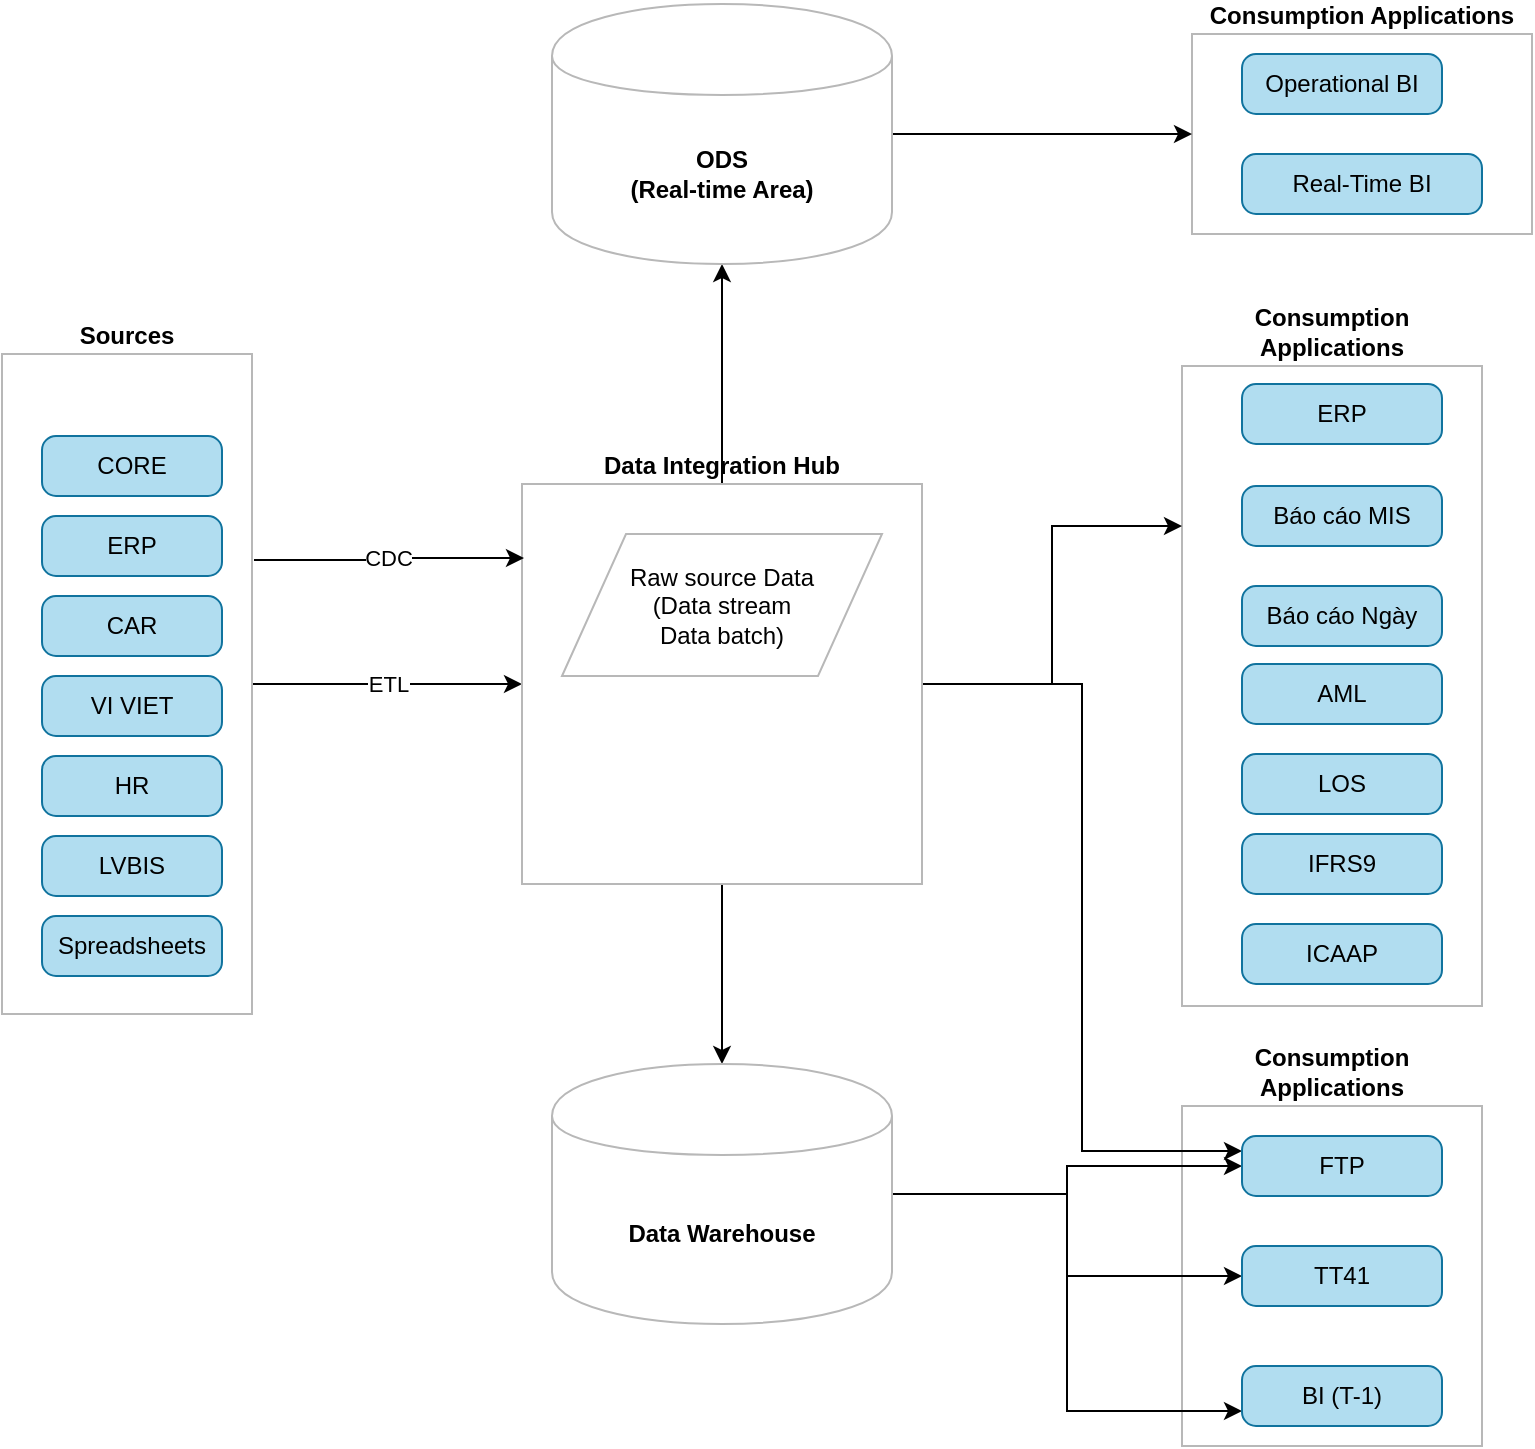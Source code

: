 <mxfile version="13.0.1" type="github">
  <diagram id="QeJ1PeQarsX0hW5se8th" name="Page-1">
    <mxGraphModel dx="1186" dy="567" grid="1" gridSize="10" guides="1" tooltips="1" connect="1" arrows="1" fold="1" page="1" pageScale="1" pageWidth="850" pageHeight="1100" math="0" shadow="0">
      <root>
        <mxCell id="0" />
        <mxCell id="1" parent="0" />
        <mxCell id="K7H6qyfp46d32Sg4vHhx-1" value="Consumption Applications" style="rounded=0;whiteSpace=wrap;html=1;strokeColor=#B8B8B8;labelPosition=center;verticalLabelPosition=top;align=center;verticalAlign=bottom;fontStyle=1" parent="1" vertex="1">
          <mxGeometry x="630" y="620" width="150" height="170" as="geometry" />
        </mxCell>
        <mxCell id="iZZk4Q9hEZwyQge0-GY_-52" value="Consumption Applications" style="rounded=0;whiteSpace=wrap;html=1;strokeColor=#B8B8B8;labelPosition=center;verticalLabelPosition=top;align=center;verticalAlign=bottom;fontStyle=1" parent="1" vertex="1">
          <mxGeometry x="635" y="84" width="170" height="100" as="geometry" />
        </mxCell>
        <mxCell id="iZZk4Q9hEZwyQge0-GY_-39" value="Consumption Applications" style="rounded=0;whiteSpace=wrap;html=1;strokeColor=#B8B8B8;labelPosition=center;verticalLabelPosition=top;align=center;verticalAlign=bottom;fontStyle=1" parent="1" vertex="1">
          <mxGeometry x="630" y="250" width="150" height="320" as="geometry" />
        </mxCell>
        <mxCell id="iZZk4Q9hEZwyQge0-GY_-23" value="ETL" style="edgeStyle=orthogonalEdgeStyle;rounded=0;orthogonalLoop=1;jettySize=auto;html=1;entryX=0;entryY=0.5;entryDx=0;entryDy=0;" parent="1" source="iZZk4Q9hEZwyQge0-GY_-18" target="iZZk4Q9hEZwyQge0-GY_-1" edge="1">
          <mxGeometry relative="1" as="geometry">
            <mxPoint x="280" y="409" as="targetPoint" />
          </mxGeometry>
        </mxCell>
        <mxCell id="iZZk4Q9hEZwyQge0-GY_-18" value="Sources" style="rounded=0;whiteSpace=wrap;html=1;strokeColor=#B8B8B8;labelPosition=center;verticalLabelPosition=top;align=center;verticalAlign=bottom;fontStyle=1" parent="1" vertex="1">
          <mxGeometry x="40" y="244" width="125" height="330" as="geometry" />
        </mxCell>
        <mxCell id="iZZk4Q9hEZwyQge0-GY_-25" value="" style="edgeStyle=orthogonalEdgeStyle;rounded=0;orthogonalLoop=1;jettySize=auto;html=1;" parent="1" source="iZZk4Q9hEZwyQge0-GY_-1" target="iZZk4Q9hEZwyQge0-GY_-24" edge="1">
          <mxGeometry relative="1" as="geometry" />
        </mxCell>
        <mxCell id="iZZk4Q9hEZwyQge0-GY_-27" value="" style="edgeStyle=orthogonalEdgeStyle;rounded=0;orthogonalLoop=1;jettySize=auto;html=1;" parent="1" source="iZZk4Q9hEZwyQge0-GY_-1" target="iZZk4Q9hEZwyQge0-GY_-26" edge="1">
          <mxGeometry relative="1" as="geometry" />
        </mxCell>
        <mxCell id="iZZk4Q9hEZwyQge0-GY_-41" value="" style="edgeStyle=orthogonalEdgeStyle;rounded=0;orthogonalLoop=1;jettySize=auto;html=1;entryX=0;entryY=0.25;entryDx=0;entryDy=0;" parent="1" source="iZZk4Q9hEZwyQge0-GY_-1" target="iZZk4Q9hEZwyQge0-GY_-39" edge="1">
          <mxGeometry relative="1" as="geometry">
            <mxPoint x="580" y="409" as="targetPoint" />
          </mxGeometry>
        </mxCell>
        <mxCell id="K7H6qyfp46d32Sg4vHhx-7" style="edgeStyle=orthogonalEdgeStyle;rounded=0;orthogonalLoop=1;jettySize=auto;html=1;entryX=0;entryY=0.25;entryDx=0;entryDy=0;" parent="1" source="iZZk4Q9hEZwyQge0-GY_-1" target="iZZk4Q9hEZwyQge0-GY_-29" edge="1">
          <mxGeometry relative="1" as="geometry" />
        </mxCell>
        <mxCell id="iZZk4Q9hEZwyQge0-GY_-1" value="Data Integration Hub" style="whiteSpace=wrap;html=1;aspect=fixed;strokeColor=#B8B8B8;labelPosition=center;verticalLabelPosition=top;align=center;verticalAlign=bottom;fontStyle=1" parent="1" vertex="1">
          <mxGeometry x="300" y="309" width="200" height="200" as="geometry" />
        </mxCell>
        <mxCell id="iZZk4Q9hEZwyQge0-GY_-8" value="HR" style="rounded=1;whiteSpace=wrap;html=1;absoluteArcSize=1;arcSize=14;strokeWidth=1;fillColor=#b1ddf0;strokeColor=#10739e;" parent="1" vertex="1">
          <mxGeometry x="60" y="445" width="90" height="30" as="geometry" />
        </mxCell>
        <mxCell id="iZZk4Q9hEZwyQge0-GY_-10" value="Spreadsheets" style="rounded=1;whiteSpace=wrap;html=1;absoluteArcSize=1;arcSize=14;strokeWidth=1;fillColor=#b1ddf0;strokeColor=#10739e;" parent="1" vertex="1">
          <mxGeometry x="60" y="525" width="90" height="30" as="geometry" />
        </mxCell>
        <mxCell id="iZZk4Q9hEZwyQge0-GY_-12" value="CORE" style="rounded=1;whiteSpace=wrap;html=1;absoluteArcSize=1;arcSize=14;strokeWidth=1;fillColor=#b1ddf0;strokeColor=#10739e;" parent="1" vertex="1">
          <mxGeometry x="60" y="285" width="90" height="30" as="geometry" />
        </mxCell>
        <mxCell id="iZZk4Q9hEZwyQge0-GY_-13" value="LVBIS" style="rounded=1;whiteSpace=wrap;html=1;absoluteArcSize=1;arcSize=14;strokeWidth=1;fillColor=#b1ddf0;strokeColor=#10739e;" parent="1" vertex="1">
          <mxGeometry x="60" y="485" width="90" height="30" as="geometry" />
        </mxCell>
        <mxCell id="iZZk4Q9hEZwyQge0-GY_-14" value="CAR" style="rounded=1;whiteSpace=wrap;html=1;absoluteArcSize=1;arcSize=14;strokeWidth=1;fillColor=#b1ddf0;strokeColor=#10739e;" parent="1" vertex="1">
          <mxGeometry x="60" y="365" width="90" height="30" as="geometry" />
        </mxCell>
        <mxCell id="iZZk4Q9hEZwyQge0-GY_-15" value="ERP" style="rounded=1;whiteSpace=wrap;html=1;absoluteArcSize=1;arcSize=14;strokeWidth=1;fillColor=#b1ddf0;strokeColor=#10739e;" parent="1" vertex="1">
          <mxGeometry x="60" y="325" width="90" height="30" as="geometry" />
        </mxCell>
        <mxCell id="iZZk4Q9hEZwyQge0-GY_-16" value="VI VIET" style="rounded=1;whiteSpace=wrap;html=1;absoluteArcSize=1;arcSize=14;strokeWidth=1;fillColor=#b1ddf0;strokeColor=#10739e;" parent="1" vertex="1">
          <mxGeometry x="60" y="405" width="90" height="30" as="geometry" />
        </mxCell>
        <mxCell id="K7H6qyfp46d32Sg4vHhx-3" value="" style="edgeStyle=orthogonalEdgeStyle;rounded=0;orthogonalLoop=1;jettySize=auto;html=1;entryX=0;entryY=0.75;entryDx=0;entryDy=0;" parent="1" source="iZZk4Q9hEZwyQge0-GY_-24" target="iZZk4Q9hEZwyQge0-GY_-46" edge="1">
          <mxGeometry relative="1" as="geometry">
            <mxPoint x="565" y="664" as="targetPoint" />
          </mxGeometry>
        </mxCell>
        <mxCell id="K7H6qyfp46d32Sg4vHhx-5" value="" style="edgeStyle=orthogonalEdgeStyle;rounded=0;orthogonalLoop=1;jettySize=auto;html=1;entryX=0;entryY=0.5;entryDx=0;entryDy=0;" parent="1" source="iZZk4Q9hEZwyQge0-GY_-24" target="iZZk4Q9hEZwyQge0-GY_-30" edge="1">
          <mxGeometry relative="1" as="geometry">
            <mxPoint x="565" y="664" as="targetPoint" />
          </mxGeometry>
        </mxCell>
        <mxCell id="K7H6qyfp46d32Sg4vHhx-6" style="edgeStyle=orthogonalEdgeStyle;rounded=0;orthogonalLoop=1;jettySize=auto;html=1;" parent="1" source="iZZk4Q9hEZwyQge0-GY_-24" target="iZZk4Q9hEZwyQge0-GY_-29" edge="1">
          <mxGeometry relative="1" as="geometry" />
        </mxCell>
        <mxCell id="iZZk4Q9hEZwyQge0-GY_-24" value="Data Warehouse" style="shape=cylinder;whiteSpace=wrap;html=1;boundedLbl=1;backgroundOutline=1;strokeColor=#B8B8B8;fontStyle=1" parent="1" vertex="1">
          <mxGeometry x="315" y="599" width="170" height="130" as="geometry" />
        </mxCell>
        <mxCell id="iZZk4Q9hEZwyQge0-GY_-56" value="" style="edgeStyle=orthogonalEdgeStyle;rounded=0;orthogonalLoop=1;jettySize=auto;html=1;entryX=0;entryY=0.5;entryDx=0;entryDy=0;" parent="1" source="iZZk4Q9hEZwyQge0-GY_-26" target="iZZk4Q9hEZwyQge0-GY_-52" edge="1">
          <mxGeometry relative="1" as="geometry">
            <mxPoint x="565" y="85" as="targetPoint" />
          </mxGeometry>
        </mxCell>
        <mxCell id="iZZk4Q9hEZwyQge0-GY_-26" value="&lt;div&gt;ODS&lt;/div&gt;&lt;div&gt;(Real-time Area)&lt;br&gt;&lt;/div&gt;" style="shape=cylinder;whiteSpace=wrap;html=1;boundedLbl=1;backgroundOutline=1;strokeColor=#B8B8B8;fontStyle=1" parent="1" vertex="1">
          <mxGeometry x="315" y="69" width="170" height="130" as="geometry" />
        </mxCell>
        <mxCell id="iZZk4Q9hEZwyQge0-GY_-28" value="ERP" style="rounded=1;whiteSpace=wrap;html=1;absoluteArcSize=1;arcSize=14;strokeWidth=1;fillColor=#b1ddf0;strokeColor=#10739e;" parent="1" vertex="1">
          <mxGeometry x="660" y="259" width="100" height="30" as="geometry" />
        </mxCell>
        <mxCell id="iZZk4Q9hEZwyQge0-GY_-29" value="FTP" style="rounded=1;whiteSpace=wrap;html=1;absoluteArcSize=1;arcSize=14;strokeWidth=1;fillColor=#b1ddf0;strokeColor=#10739e;" parent="1" vertex="1">
          <mxGeometry x="660" y="635" width="100" height="30" as="geometry" />
        </mxCell>
        <mxCell id="iZZk4Q9hEZwyQge0-GY_-30" value="TT41" style="rounded=1;whiteSpace=wrap;html=1;absoluteArcSize=1;arcSize=14;strokeWidth=1;fillColor=#b1ddf0;strokeColor=#10739e;" parent="1" vertex="1">
          <mxGeometry x="660" y="690" width="100" height="30" as="geometry" />
        </mxCell>
        <mxCell id="iZZk4Q9hEZwyQge0-GY_-31" value="Báo cáo MIS" style="rounded=1;whiteSpace=wrap;html=1;absoluteArcSize=1;arcSize=14;strokeWidth=1;fillColor=#b1ddf0;strokeColor=#10739e;" parent="1" vertex="1">
          <mxGeometry x="660" y="310" width="100" height="30" as="geometry" />
        </mxCell>
        <mxCell id="iZZk4Q9hEZwyQge0-GY_-32" value="Báo cáo Ngày" style="rounded=1;whiteSpace=wrap;html=1;absoluteArcSize=1;arcSize=14;strokeWidth=1;fillColor=#b1ddf0;strokeColor=#10739e;" parent="1" vertex="1">
          <mxGeometry x="660" y="360" width="100" height="30" as="geometry" />
        </mxCell>
        <mxCell id="iZZk4Q9hEZwyQge0-GY_-42" value="AML" style="rounded=1;whiteSpace=wrap;html=1;absoluteArcSize=1;arcSize=14;strokeWidth=1;fillColor=#b1ddf0;strokeColor=#10739e;" parent="1" vertex="1">
          <mxGeometry x="660" y="399" width="100" height="30" as="geometry" />
        </mxCell>
        <mxCell id="iZZk4Q9hEZwyQge0-GY_-43" value="LOS" style="rounded=1;whiteSpace=wrap;html=1;absoluteArcSize=1;arcSize=14;strokeWidth=1;fillColor=#b1ddf0;strokeColor=#10739e;" parent="1" vertex="1">
          <mxGeometry x="660" y="444" width="100" height="30" as="geometry" />
        </mxCell>
        <mxCell id="iZZk4Q9hEZwyQge0-GY_-44" value="IFRS9" style="rounded=1;whiteSpace=wrap;html=1;absoluteArcSize=1;arcSize=14;strokeWidth=1;fillColor=#b1ddf0;strokeColor=#10739e;" parent="1" vertex="1">
          <mxGeometry x="660" y="484" width="100" height="30" as="geometry" />
        </mxCell>
        <mxCell id="iZZk4Q9hEZwyQge0-GY_-45" value="ICAAP" style="rounded=1;whiteSpace=wrap;html=1;absoluteArcSize=1;arcSize=14;strokeWidth=1;fillColor=#b1ddf0;strokeColor=#10739e;" parent="1" vertex="1">
          <mxGeometry x="660" y="529" width="100" height="30" as="geometry" />
        </mxCell>
        <mxCell id="iZZk4Q9hEZwyQge0-GY_-46" value="BI (T-1)" style="rounded=1;whiteSpace=wrap;html=1;absoluteArcSize=1;arcSize=14;strokeWidth=1;fillColor=#b1ddf0;strokeColor=#10739e;" parent="1" vertex="1">
          <mxGeometry x="660" y="750" width="100" height="30" as="geometry" />
        </mxCell>
        <mxCell id="iZZk4Q9hEZwyQge0-GY_-50" value="Operational BI" style="rounded=1;whiteSpace=wrap;html=1;absoluteArcSize=1;arcSize=14;strokeWidth=1;fillColor=#b1ddf0;strokeColor=#10739e;" parent="1" vertex="1">
          <mxGeometry x="660" y="94" width="100" height="30" as="geometry" />
        </mxCell>
        <mxCell id="iZZk4Q9hEZwyQge0-GY_-51" value="Real-Time BI" style="rounded=1;whiteSpace=wrap;html=1;absoluteArcSize=1;arcSize=14;strokeWidth=1;fillColor=#b1ddf0;strokeColor=#10739e;" parent="1" vertex="1">
          <mxGeometry x="660" y="144" width="120" height="30" as="geometry" />
        </mxCell>
        <mxCell id="iZZk4Q9hEZwyQge0-GY_-57" value="&lt;div&gt;Raw source Data&lt;/div&gt;&lt;div&gt;&lt;div&gt;(Data stream&lt;br&gt;Data batch)&lt;/div&gt;&lt;/div&gt;" style="shape=parallelogram;perimeter=parallelogramPerimeter;whiteSpace=wrap;html=1;strokeColor=#B8B8B8;" parent="1" vertex="1">
          <mxGeometry x="320" y="334" width="160" height="71" as="geometry" />
        </mxCell>
        <mxCell id="C1UQbSpGGnI8vA-GU5wD-2" value="CDC" style="edgeStyle=orthogonalEdgeStyle;rounded=0;orthogonalLoop=1;jettySize=auto;html=1;exitX=1.008;exitY=0.312;exitDx=0;exitDy=0;exitPerimeter=0;entryX=0.005;entryY=0.185;entryDx=0;entryDy=0;entryPerimeter=0;" edge="1" parent="1" source="iZZk4Q9hEZwyQge0-GY_-18" target="iZZk4Q9hEZwyQge0-GY_-1">
          <mxGeometry relative="1" as="geometry">
            <mxPoint x="300" y="349" as="targetPoint" />
            <mxPoint x="168" y="359" as="sourcePoint" />
          </mxGeometry>
        </mxCell>
      </root>
    </mxGraphModel>
  </diagram>
</mxfile>

